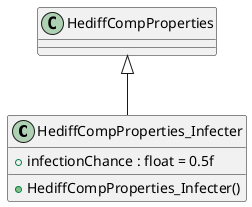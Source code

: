 @startuml
class HediffCompProperties_Infecter {
    + infectionChance : float = 0.5f
    + HediffCompProperties_Infecter()
}
HediffCompProperties <|-- HediffCompProperties_Infecter
@enduml
